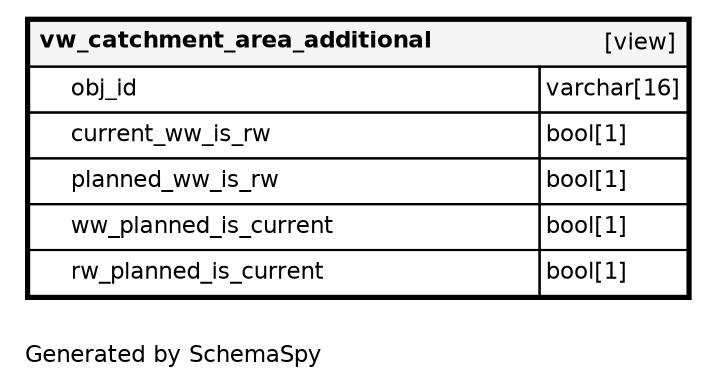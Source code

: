 digraph "oneDegreeRelationshipsDiagram" {
  graph [    rankdir="RL"    bgcolor="#ffffff"    label="\nGenerated by SchemaSpy"    labeljust="l"    nodesep="0.18"    ranksep="0.46"    fontname="Helvetica"    fontsize="11"    packmode="graph"  ];  node [    fontname="Helvetica"    fontsize="11"    shape="plaintext"  ];  edge [    arrowsize="0.8"  ];
  "vw_catchment_area_additional" [
   label=<
    <TABLE BORDER="2" CELLBORDER="1" CELLSPACING="0" BGCOLOR="#ffffff">
      <TR><TD COLSPAN="4"  BGCOLOR="#f5f5f5"><TABLE BORDER="0" CELLSPACING="0"><TR><TD ALIGN="LEFT" FIXEDSIZE="TRUE" WIDTH="224" HEIGHT="16"><B>vw_catchment_area_additional</B></TD><TD ALIGN="RIGHT">[view]</TD></TR></TABLE></TD></TR>
      <TR><TD PORT="obj_id" COLSPAN="2" ALIGN="LEFT"><TABLE BORDER="0" CELLSPACING="0" ALIGN="LEFT"><TR ALIGN="LEFT"><TD ALIGN="LEFT" FIXEDSIZE="TRUE" WIDTH="15" HEIGHT="16"></TD><TD ALIGN="LEFT" FIXEDSIZE="TRUE" WIDTH="224" HEIGHT="16">obj_id</TD></TR></TABLE></TD><TD PORT="obj_id.type" ALIGN="LEFT">varchar[16]</TD></TR>
      <TR><TD PORT="current_ww_is_rw" COLSPAN="2" ALIGN="LEFT"><TABLE BORDER="0" CELLSPACING="0" ALIGN="LEFT"><TR ALIGN="LEFT"><TD ALIGN="LEFT" FIXEDSIZE="TRUE" WIDTH="15" HEIGHT="16"></TD><TD ALIGN="LEFT" FIXEDSIZE="TRUE" WIDTH="224" HEIGHT="16">current_ww_is_rw</TD></TR></TABLE></TD><TD PORT="current_ww_is_rw.type" ALIGN="LEFT">bool[1]</TD></TR>
      <TR><TD PORT="planned_ww_is_rw" COLSPAN="2" ALIGN="LEFT"><TABLE BORDER="0" CELLSPACING="0" ALIGN="LEFT"><TR ALIGN="LEFT"><TD ALIGN="LEFT" FIXEDSIZE="TRUE" WIDTH="15" HEIGHT="16"></TD><TD ALIGN="LEFT" FIXEDSIZE="TRUE" WIDTH="224" HEIGHT="16">planned_ww_is_rw</TD></TR></TABLE></TD><TD PORT="planned_ww_is_rw.type" ALIGN="LEFT">bool[1]</TD></TR>
      <TR><TD PORT="ww_planned_is_current" COLSPAN="2" ALIGN="LEFT"><TABLE BORDER="0" CELLSPACING="0" ALIGN="LEFT"><TR ALIGN="LEFT"><TD ALIGN="LEFT" FIXEDSIZE="TRUE" WIDTH="15" HEIGHT="16"></TD><TD ALIGN="LEFT" FIXEDSIZE="TRUE" WIDTH="224" HEIGHT="16">ww_planned_is_current</TD></TR></TABLE></TD><TD PORT="ww_planned_is_current.type" ALIGN="LEFT">bool[1]</TD></TR>
      <TR><TD PORT="rw_planned_is_current" COLSPAN="2" ALIGN="LEFT"><TABLE BORDER="0" CELLSPACING="0" ALIGN="LEFT"><TR ALIGN="LEFT"><TD ALIGN="LEFT" FIXEDSIZE="TRUE" WIDTH="15" HEIGHT="16"></TD><TD ALIGN="LEFT" FIXEDSIZE="TRUE" WIDTH="224" HEIGHT="16">rw_planned_is_current</TD></TR></TABLE></TD><TD PORT="rw_planned_is_current.type" ALIGN="LEFT">bool[1]</TD></TR>
    </TABLE>>
    URL="../../tables/vw_catchment_area_additional.html"
    target="_top"
    tooltip="vw_catchment_area_additional"
  ];
}

